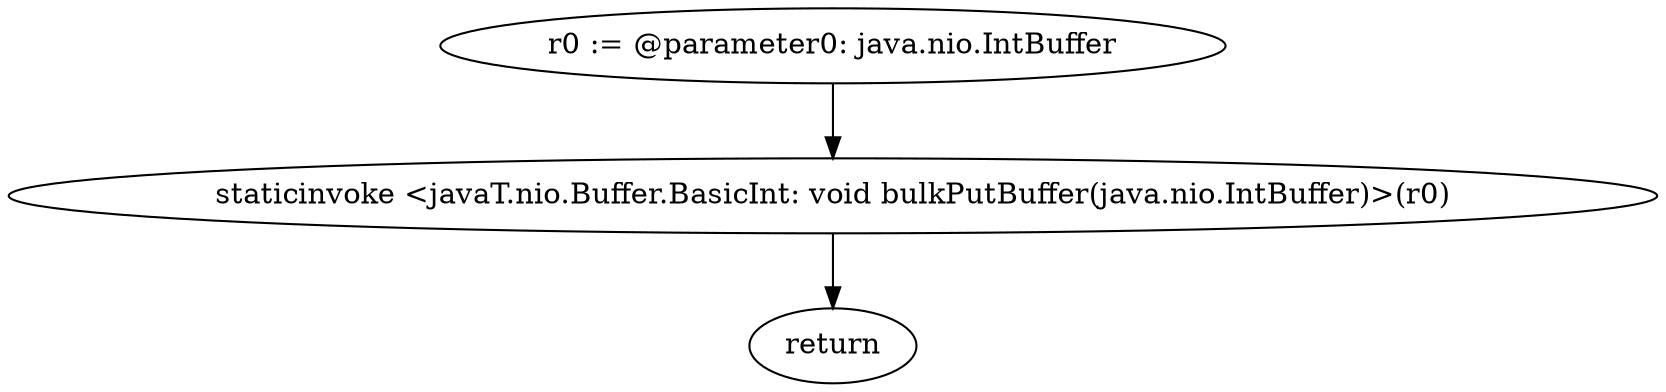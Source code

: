 digraph "unitGraph" {
    "r0 := @parameter0: java.nio.IntBuffer"
    "staticinvoke <javaT.nio.Buffer.BasicInt: void bulkPutBuffer(java.nio.IntBuffer)>(r0)"
    "return"
    "r0 := @parameter0: java.nio.IntBuffer"->"staticinvoke <javaT.nio.Buffer.BasicInt: void bulkPutBuffer(java.nio.IntBuffer)>(r0)";
    "staticinvoke <javaT.nio.Buffer.BasicInt: void bulkPutBuffer(java.nio.IntBuffer)>(r0)"->"return";
}
